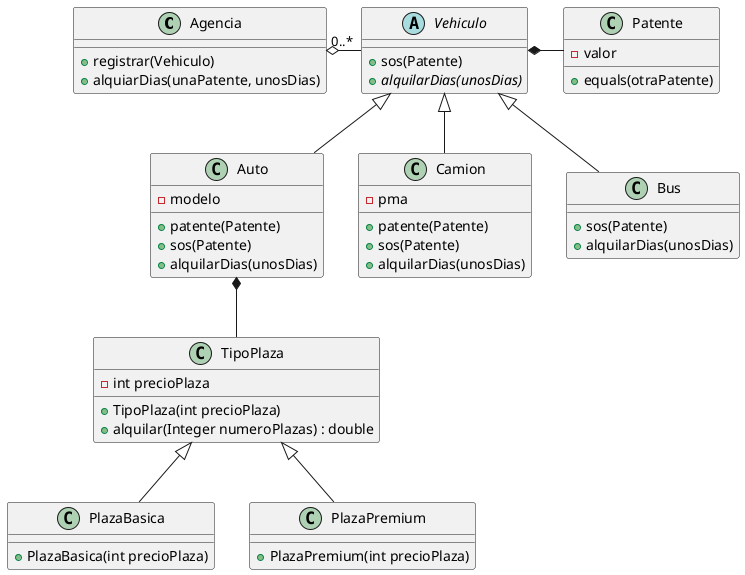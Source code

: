  @startuml

class Agencia {

        + registrar(Vehiculo)
        + alquiarDias(unaPatente, unosDias)
}

abstract class  Vehiculo {
        + sos(Patente)
        + {abstract} alquilarDias(unosDias)
}

class TipoPlaza {
    - int precioPlaza

    + TipoPlaza(int precioPlaza)
    + alquilar(Integer numeroPlazas) : double
}

class PlazaBasica {

    + PlazaBasica(int precioPlaza)
}

class PlazaPremium {

    + PlazaPremium(int precioPlaza)
}
class Auto {
        - modelo

        + patente(Patente)
        + sos(Patente)
        + alquilarDias(unosDias)
}

class Camion {
        - pma

        + patente(Patente)
        + sos(Patente)
        + alquilarDias(unosDias)
}

class Bus {
        + sos(Patente)
        + alquilarDias(unosDias)
}

class Patente {
        - valor

        + equals(otraPatente)
}

Vehiculo *- Patente

Agencia o- "0..*" Vehiculo

Vehiculo <|-- Auto
Vehiculo <|-- Camion
Vehiculo <|-- Bus

Auto *-- TipoPlaza

TipoPlaza <|-- PlazaPremium
TipoPlaza <|-- PlazaBasica
@enduml
